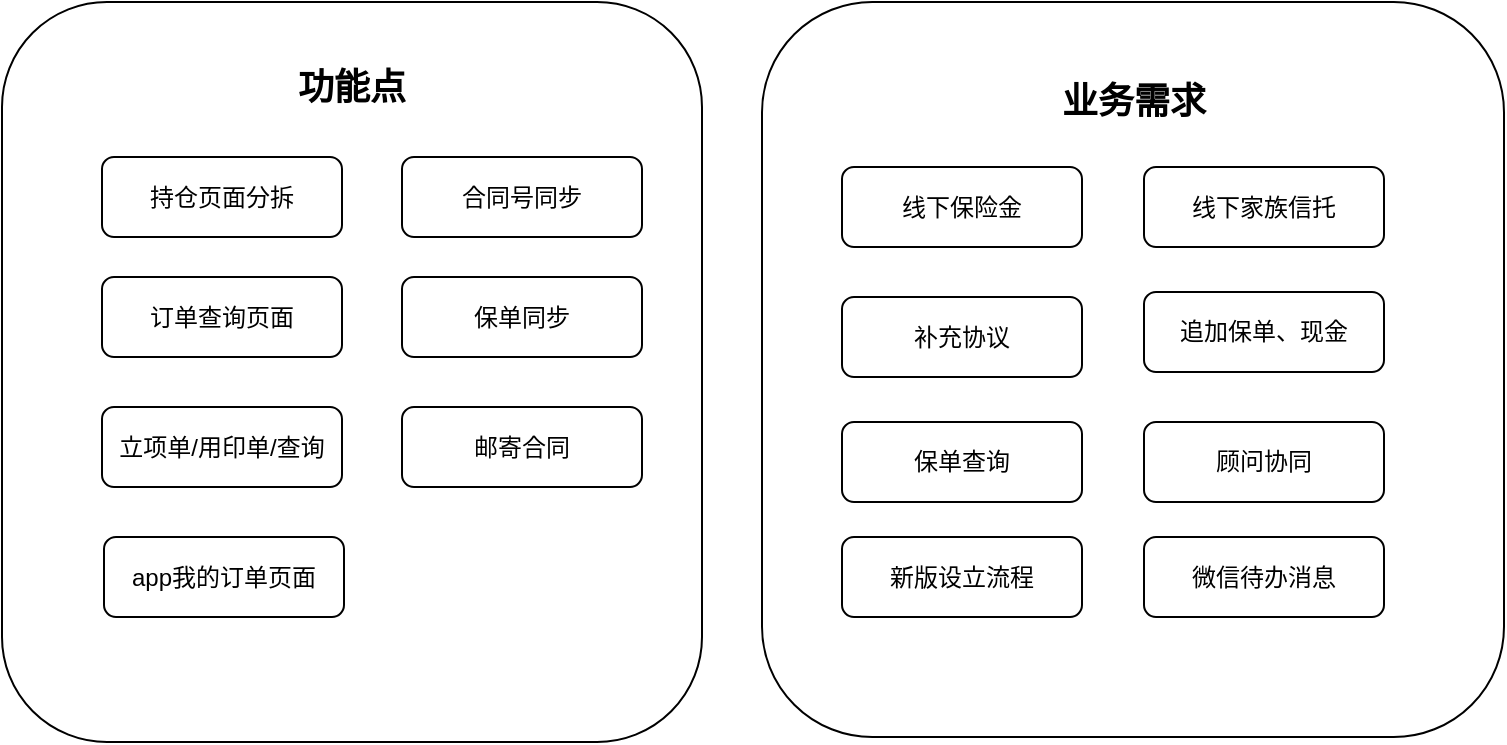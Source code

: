<mxfile version="13.10.4" type="github">
  <diagram id="C5RBs43oDa-KdzZeNtuy" name="Page-1">
    <mxGraphModel dx="913" dy="520" grid="1" gridSize="10" guides="1" tooltips="1" connect="1" arrows="1" fold="1" page="1" pageScale="1" pageWidth="827" pageHeight="1169" math="0" shadow="0">
      <root>
        <mxCell id="WIyWlLk6GJQsqaUBKTNV-0" />
        <mxCell id="WIyWlLk6GJQsqaUBKTNV-1" parent="WIyWlLk6GJQsqaUBKTNV-0" />
        <mxCell id="iu21LLIfbxoGuZJ0gevz-21" value="" style="rounded=1;whiteSpace=wrap;html=1;fontSize=12;glass=0;strokeWidth=1;shadow=0;" vertex="1" parent="WIyWlLk6GJQsqaUBKTNV-1">
          <mxGeometry x="410" y="70" width="371" height="367.5" as="geometry" />
        </mxCell>
        <mxCell id="iu21LLIfbxoGuZJ0gevz-19" value="" style="rounded=1;whiteSpace=wrap;html=1;fontSize=12;glass=0;strokeWidth=1;shadow=0;" vertex="1" parent="WIyWlLk6GJQsqaUBKTNV-1">
          <mxGeometry x="30" y="70" width="350" height="370" as="geometry" />
        </mxCell>
        <mxCell id="iu21LLIfbxoGuZJ0gevz-0" value="持仓页面分拆" style="rounded=1;whiteSpace=wrap;html=1;fontSize=12;glass=0;strokeWidth=1;shadow=0;" vertex="1" parent="WIyWlLk6GJQsqaUBKTNV-1">
          <mxGeometry x="80" y="147.5" width="120" height="40" as="geometry" />
        </mxCell>
        <mxCell id="iu21LLIfbxoGuZJ0gevz-6" value="订单查询页面" style="rounded=1;whiteSpace=wrap;html=1;fontSize=12;glass=0;strokeWidth=1;shadow=0;" vertex="1" parent="WIyWlLk6GJQsqaUBKTNV-1">
          <mxGeometry x="80" y="207.5" width="120" height="40" as="geometry" />
        </mxCell>
        <mxCell id="iu21LLIfbxoGuZJ0gevz-7" value="立项单/用印单/查询" style="rounded=1;whiteSpace=wrap;html=1;fontSize=12;glass=0;strokeWidth=1;shadow=0;" vertex="1" parent="WIyWlLk6GJQsqaUBKTNV-1">
          <mxGeometry x="80" y="272.5" width="120" height="40" as="geometry" />
        </mxCell>
        <mxCell id="iu21LLIfbxoGuZJ0gevz-8" value="线下保险金" style="rounded=1;whiteSpace=wrap;html=1;fontSize=12;glass=0;strokeWidth=1;shadow=0;" vertex="1" parent="WIyWlLk6GJQsqaUBKTNV-1">
          <mxGeometry x="450" y="152.5" width="120" height="40" as="geometry" />
        </mxCell>
        <mxCell id="iu21LLIfbxoGuZJ0gevz-9" value="线下家族信托" style="rounded=1;whiteSpace=wrap;html=1;fontSize=12;glass=0;strokeWidth=1;shadow=0;" vertex="1" parent="WIyWlLk6GJQsqaUBKTNV-1">
          <mxGeometry x="601" y="152.5" width="120" height="40" as="geometry" />
        </mxCell>
        <mxCell id="iu21LLIfbxoGuZJ0gevz-10" value="补充协议" style="rounded=1;whiteSpace=wrap;html=1;fontSize=12;glass=0;strokeWidth=1;shadow=0;" vertex="1" parent="WIyWlLk6GJQsqaUBKTNV-1">
          <mxGeometry x="450" y="217.5" width="120" height="40" as="geometry" />
        </mxCell>
        <mxCell id="iu21LLIfbxoGuZJ0gevz-11" value="邮寄合同" style="rounded=1;whiteSpace=wrap;html=1;fontSize=12;glass=0;strokeWidth=1;shadow=0;" vertex="1" parent="WIyWlLk6GJQsqaUBKTNV-1">
          <mxGeometry x="230" y="272.5" width="120" height="40" as="geometry" />
        </mxCell>
        <mxCell id="iu21LLIfbxoGuZJ0gevz-12" value="追加保单、现金" style="rounded=1;whiteSpace=wrap;html=1;fontSize=12;glass=0;strokeWidth=1;shadow=0;" vertex="1" parent="WIyWlLk6GJQsqaUBKTNV-1">
          <mxGeometry x="601" y="215" width="120" height="40" as="geometry" />
        </mxCell>
        <mxCell id="iu21LLIfbxoGuZJ0gevz-13" value="保单查询" style="rounded=1;whiteSpace=wrap;html=1;fontSize=12;glass=0;strokeWidth=1;shadow=0;" vertex="1" parent="WIyWlLk6GJQsqaUBKTNV-1">
          <mxGeometry x="450" y="280" width="120" height="40" as="geometry" />
        </mxCell>
        <mxCell id="iu21LLIfbxoGuZJ0gevz-14" value="顾问协同" style="rounded=1;whiteSpace=wrap;html=1;fontSize=12;glass=0;strokeWidth=1;shadow=0;" vertex="1" parent="WIyWlLk6GJQsqaUBKTNV-1">
          <mxGeometry x="601" y="280" width="120" height="40" as="geometry" />
        </mxCell>
        <mxCell id="iu21LLIfbxoGuZJ0gevz-15" value="新版设立流程" style="rounded=1;whiteSpace=wrap;html=1;fontSize=12;glass=0;strokeWidth=1;shadow=0;" vertex="1" parent="WIyWlLk6GJQsqaUBKTNV-1">
          <mxGeometry x="450" y="337.5" width="120" height="40" as="geometry" />
        </mxCell>
        <mxCell id="iu21LLIfbxoGuZJ0gevz-16" value="保单同步" style="rounded=1;whiteSpace=wrap;html=1;fontSize=12;glass=0;strokeWidth=1;shadow=0;" vertex="1" parent="WIyWlLk6GJQsqaUBKTNV-1">
          <mxGeometry x="230" y="207.5" width="120" height="40" as="geometry" />
        </mxCell>
        <mxCell id="iu21LLIfbxoGuZJ0gevz-17" value="合同号同步" style="rounded=1;whiteSpace=wrap;html=1;fontSize=12;glass=0;strokeWidth=1;shadow=0;" vertex="1" parent="WIyWlLk6GJQsqaUBKTNV-1">
          <mxGeometry x="230" y="147.5" width="120" height="40" as="geometry" />
        </mxCell>
        <mxCell id="iu21LLIfbxoGuZJ0gevz-18" value="微信待办消息" style="rounded=1;whiteSpace=wrap;html=1;fontSize=12;glass=0;strokeWidth=1;shadow=0;" vertex="1" parent="WIyWlLk6GJQsqaUBKTNV-1">
          <mxGeometry x="601" y="337.5" width="120" height="40" as="geometry" />
        </mxCell>
        <mxCell id="iu21LLIfbxoGuZJ0gevz-20" value="&lt;font style=&quot;font-size: 18px&quot;&gt;&lt;b&gt;功能点&lt;/b&gt;&lt;/font&gt;" style="text;html=1;strokeColor=none;fillColor=none;align=center;verticalAlign=middle;whiteSpace=wrap;rounded=0;" vertex="1" parent="WIyWlLk6GJQsqaUBKTNV-1">
          <mxGeometry x="170" y="102.5" width="70" height="20" as="geometry" />
        </mxCell>
        <mxCell id="iu21LLIfbxoGuZJ0gevz-22" value="&lt;font style=&quot;font-size: 18px&quot;&gt;&lt;b&gt;业务需求&lt;/b&gt;&lt;/font&gt;" style="text;html=1;strokeColor=none;fillColor=none;align=center;verticalAlign=middle;whiteSpace=wrap;rounded=0;" vertex="1" parent="WIyWlLk6GJQsqaUBKTNV-1">
          <mxGeometry x="550.5" y="110" width="90" height="20" as="geometry" />
        </mxCell>
        <mxCell id="iu21LLIfbxoGuZJ0gevz-23" value="app我的订单页面" style="rounded=1;whiteSpace=wrap;html=1;fontSize=12;glass=0;strokeWidth=1;shadow=0;" vertex="1" parent="WIyWlLk6GJQsqaUBKTNV-1">
          <mxGeometry x="81" y="337.5" width="120" height="40" as="geometry" />
        </mxCell>
      </root>
    </mxGraphModel>
  </diagram>
</mxfile>

